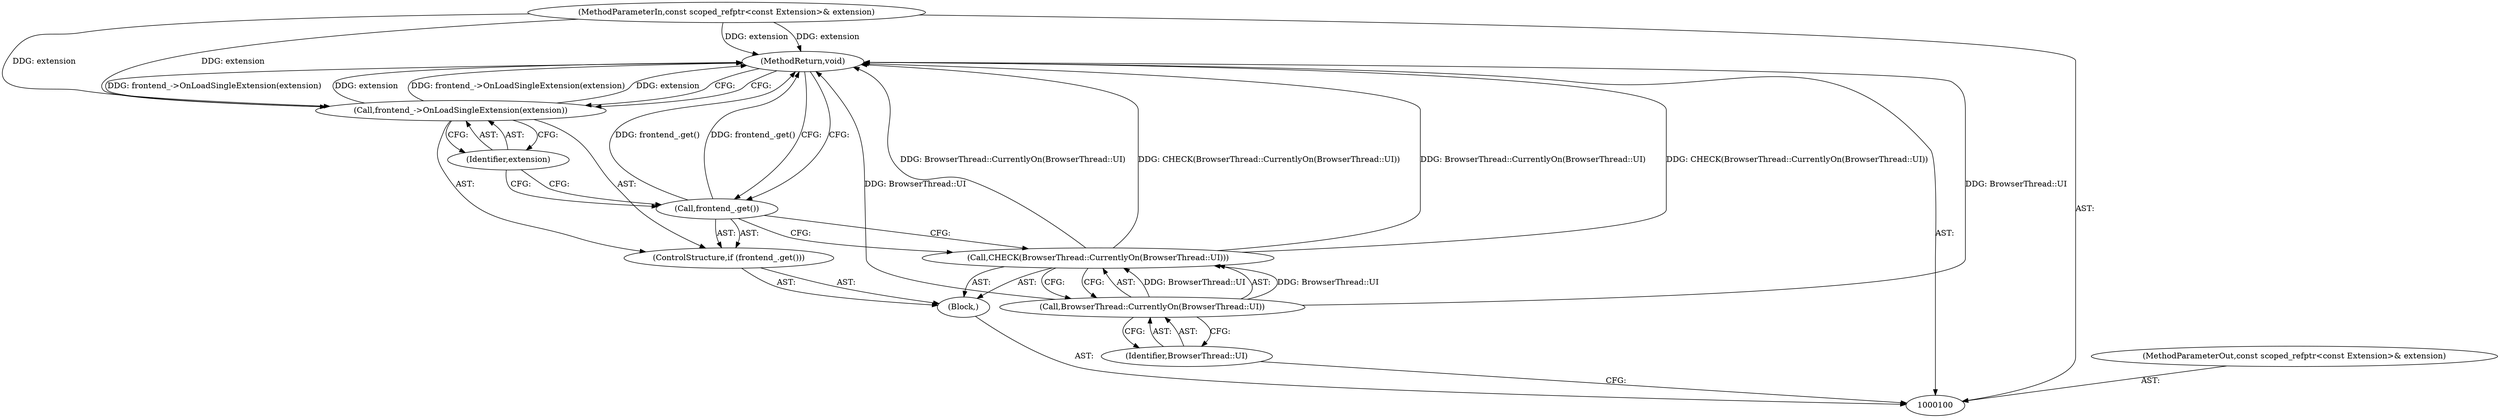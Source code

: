 digraph "0_Chrome_5fb88938e3210391f8c948f127fd96d9c2979119_0" {
"1000110" [label="(MethodReturn,void)"];
"1000101" [label="(MethodParameterIn,const scoped_refptr<const Extension>& extension)"];
"1000130" [label="(MethodParameterOut,const scoped_refptr<const Extension>& extension)"];
"1000102" [label="(Block,)"];
"1000103" [label="(Call,CHECK(BrowserThread::CurrentlyOn(BrowserThread::UI)))"];
"1000105" [label="(Identifier,BrowserThread::UI)"];
"1000104" [label="(Call,BrowserThread::CurrentlyOn(BrowserThread::UI))"];
"1000106" [label="(ControlStructure,if (frontend_.get()))"];
"1000107" [label="(Call,frontend_.get())"];
"1000109" [label="(Identifier,extension)"];
"1000108" [label="(Call,frontend_->OnLoadSingleExtension(extension))"];
"1000110" -> "1000100"  [label="AST: "];
"1000110" -> "1000108"  [label="CFG: "];
"1000110" -> "1000107"  [label="CFG: "];
"1000108" -> "1000110"  [label="DDG: frontend_->OnLoadSingleExtension(extension)"];
"1000108" -> "1000110"  [label="DDG: extension"];
"1000107" -> "1000110"  [label="DDG: frontend_.get()"];
"1000103" -> "1000110"  [label="DDG: BrowserThread::CurrentlyOn(BrowserThread::UI)"];
"1000103" -> "1000110"  [label="DDG: CHECK(BrowserThread::CurrentlyOn(BrowserThread::UI))"];
"1000104" -> "1000110"  [label="DDG: BrowserThread::UI"];
"1000101" -> "1000110"  [label="DDG: extension"];
"1000101" -> "1000100"  [label="AST: "];
"1000101" -> "1000110"  [label="DDG: extension"];
"1000101" -> "1000108"  [label="DDG: extension"];
"1000130" -> "1000100"  [label="AST: "];
"1000102" -> "1000100"  [label="AST: "];
"1000103" -> "1000102"  [label="AST: "];
"1000106" -> "1000102"  [label="AST: "];
"1000103" -> "1000102"  [label="AST: "];
"1000103" -> "1000104"  [label="CFG: "];
"1000104" -> "1000103"  [label="AST: "];
"1000107" -> "1000103"  [label="CFG: "];
"1000103" -> "1000110"  [label="DDG: BrowserThread::CurrentlyOn(BrowserThread::UI)"];
"1000103" -> "1000110"  [label="DDG: CHECK(BrowserThread::CurrentlyOn(BrowserThread::UI))"];
"1000104" -> "1000103"  [label="DDG: BrowserThread::UI"];
"1000105" -> "1000104"  [label="AST: "];
"1000105" -> "1000100"  [label="CFG: "];
"1000104" -> "1000105"  [label="CFG: "];
"1000104" -> "1000103"  [label="AST: "];
"1000104" -> "1000105"  [label="CFG: "];
"1000105" -> "1000104"  [label="AST: "];
"1000103" -> "1000104"  [label="CFG: "];
"1000104" -> "1000110"  [label="DDG: BrowserThread::UI"];
"1000104" -> "1000103"  [label="DDG: BrowserThread::UI"];
"1000106" -> "1000102"  [label="AST: "];
"1000107" -> "1000106"  [label="AST: "];
"1000108" -> "1000106"  [label="AST: "];
"1000107" -> "1000106"  [label="AST: "];
"1000107" -> "1000103"  [label="CFG: "];
"1000109" -> "1000107"  [label="CFG: "];
"1000110" -> "1000107"  [label="CFG: "];
"1000107" -> "1000110"  [label="DDG: frontend_.get()"];
"1000109" -> "1000108"  [label="AST: "];
"1000109" -> "1000107"  [label="CFG: "];
"1000108" -> "1000109"  [label="CFG: "];
"1000108" -> "1000106"  [label="AST: "];
"1000108" -> "1000109"  [label="CFG: "];
"1000109" -> "1000108"  [label="AST: "];
"1000110" -> "1000108"  [label="CFG: "];
"1000108" -> "1000110"  [label="DDG: frontend_->OnLoadSingleExtension(extension)"];
"1000108" -> "1000110"  [label="DDG: extension"];
"1000101" -> "1000108"  [label="DDG: extension"];
}
